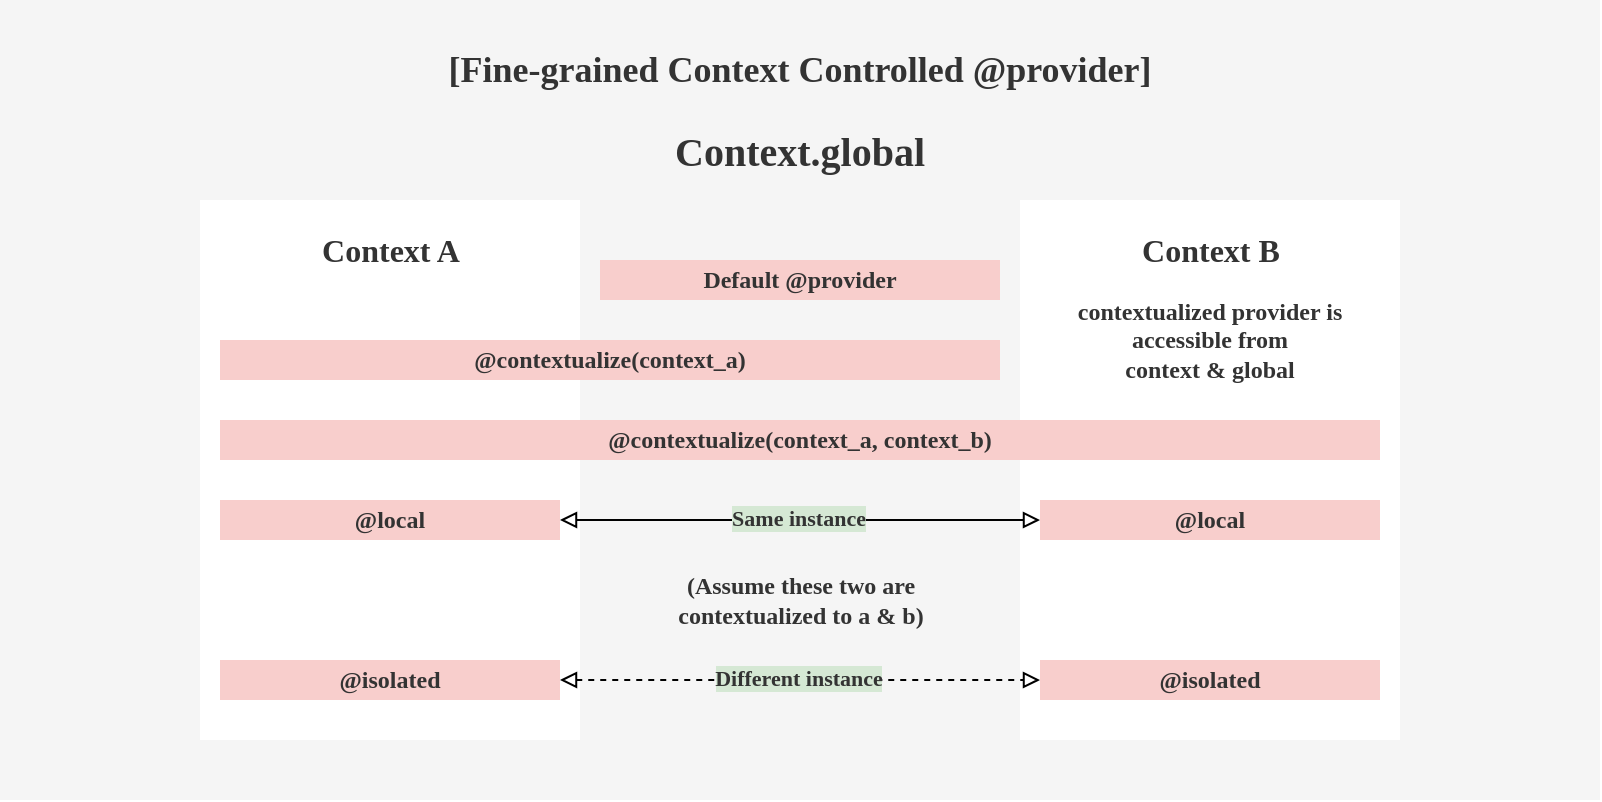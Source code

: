 <mxfile version="24.7.17">
  <diagram id="prtHgNgQTEPvFCAcTncT" name="context-controlled-provider">
    <mxGraphModel dx="1026" dy="658" grid="1" gridSize="10" guides="1" tooltips="1" connect="1" arrows="1" fold="1" page="1" pageScale="1" pageWidth="800" pageHeight="400" math="0" shadow="0">
      <root>
        <mxCell id="0" />
        <mxCell id="1" parent="0" />
        <mxCell id="MOKP7YGG6eqXwv3LZJ8Z-2" value="" style="rounded=0;whiteSpace=wrap;html=1;strokeColor=none;glass=0;shadow=0;fillColor=#F5F5F5;textShadow=1;fontColor=#333333;fontFamily=Geist Mono;fontStyle=1;" parent="1" vertex="1">
          <mxGeometry width="800" height="400" as="geometry" />
        </mxCell>
        <mxCell id="MOKP7YGG6eqXwv3LZJ8Z-4" value="[Fine-grained Context Controlled @provider]" style="text;html=1;align=center;verticalAlign=middle;whiteSpace=wrap;rounded=0;fontFamily=Geist Mono;fontSize=18;fontColor=#333333;fontStyle=1;" parent="1" vertex="1">
          <mxGeometry x="135" y="20" width="530" height="30" as="geometry" />
        </mxCell>
        <mxCell id="MOKP7YGG6eqXwv3LZJ8Z-5" value="&lt;font style=&quot;font-size: 20px;&quot;&gt;Context.global&lt;/font&gt;" style="text;html=1;align=center;verticalAlign=middle;whiteSpace=wrap;rounded=0;fontStyle=1;fontFamily=Geist Mono;fontSize=20;fontColor=#333333;" parent="1" vertex="1">
          <mxGeometry x="370" y="60" width="60" height="30" as="geometry" />
        </mxCell>
        <mxCell id="MOKP7YGG6eqXwv3LZJ8Z-8" value="" style="rounded=0;whiteSpace=wrap;html=1;strokeColor=none;fillColor=#FFFFFF;fontColor=#333333;fontFamily=Geist Mono;fontStyle=1;" parent="1" vertex="1">
          <mxGeometry x="100" y="100" width="190" height="270" as="geometry" />
        </mxCell>
        <mxCell id="MOKP7YGG6eqXwv3LZJ8Z-10" value="" style="rounded=0;whiteSpace=wrap;html=1;strokeColor=none;fillColor=#FFFFFF;fontColor=#333333;fontFamily=Geist Mono;fontStyle=1;" parent="1" vertex="1">
          <mxGeometry x="510" y="100" width="190" height="270" as="geometry" />
        </mxCell>
        <mxCell id="MOKP7YGG6eqXwv3LZJ8Z-15" value="&lt;div&gt;&lt;font style=&quot;font-size: 16px;&quot;&gt;Context A&lt;/font&gt;&lt;/div&gt;" style="text;html=1;align=center;verticalAlign=middle;whiteSpace=wrap;rounded=0;fontStyle=1;fontFamily=Geist Mono;fontSize=18;fontColor=#333333;" parent="1" vertex="1">
          <mxGeometry x="142.5" y="110" width="105" height="30" as="geometry" />
        </mxCell>
        <mxCell id="MOKP7YGG6eqXwv3LZJ8Z-17" value="Default @provider" style="rounded=0;whiteSpace=wrap;html=1;strokeColor=none;fillColor=#f8cecc;fontFamily=Geist Mono;fontColor=#333333;fontStyle=1;" parent="1" vertex="1">
          <mxGeometry x="300" y="130" width="200" height="20" as="geometry" />
        </mxCell>
        <mxCell id="MOKP7YGG6eqXwv3LZJ8Z-18" value="@contextualize(context_a)" style="rounded=0;whiteSpace=wrap;html=1;strokeColor=none;fillColor=#f8cecc;fontFamily=Geist Mono;fontColor=#333333;fontStyle=1;" parent="1" vertex="1">
          <mxGeometry x="110" y="170" width="390" height="20" as="geometry" />
        </mxCell>
        <mxCell id="MOKP7YGG6eqXwv3LZJ8Z-19" value="@contextualize(context_a, context_b)" style="rounded=0;whiteSpace=wrap;html=1;strokeColor=none;fillColor=#f8cecc;fontFamily=Geist Mono;fontColor=#333333;fontStyle=1;" parent="1" vertex="1">
          <mxGeometry x="110" y="210" width="580" height="20" as="geometry" />
        </mxCell>
        <mxCell id="MOKP7YGG6eqXwv3LZJ8Z-20" value="@isolated" style="rounded=0;whiteSpace=wrap;html=1;strokeColor=none;fillColor=#f8cecc;fontFamily=Geist Mono;fontColor=#333333;fontStyle=1;" parent="1" vertex="1">
          <mxGeometry x="520" y="330" width="170" height="20" as="geometry" />
        </mxCell>
        <mxCell id="MOKP7YGG6eqXwv3LZJ8Z-24" value="@isolated" style="rounded=0;whiteSpace=wrap;html=1;strokeColor=none;fillColor=#f8cecc;fontFamily=Geist Mono;fontColor=#333333;fontStyle=1;" parent="1" vertex="1">
          <mxGeometry x="110" y="330" width="170" height="20" as="geometry" />
        </mxCell>
        <mxCell id="MOKP7YGG6eqXwv3LZJ8Z-25" value="@local" style="rounded=0;whiteSpace=wrap;html=1;strokeColor=none;fillColor=#f8cecc;fontFamily=Geist Mono;fontColor=#333333;fontStyle=1;" parent="1" vertex="1">
          <mxGeometry x="110" y="250" width="170" height="20" as="geometry" />
        </mxCell>
        <mxCell id="MOKP7YGG6eqXwv3LZJ8Z-26" value="@local" style="rounded=0;whiteSpace=wrap;html=1;strokeColor=none;fillColor=#f8cecc;fontFamily=Geist Mono;fontColor=#333333;fontStyle=1;" parent="1" vertex="1">
          <mxGeometry x="520" y="250" width="170" height="20" as="geometry" />
        </mxCell>
        <mxCell id="MOKP7YGG6eqXwv3LZJ8Z-27" value="" style="endArrow=block;startArrow=block;html=1;rounded=0;exitX=1;exitY=0.5;exitDx=0;exitDy=0;entryX=0;entryY=0.5;entryDx=0;entryDy=0;startFill=0;endFill=0;fontColor=#333333;fontFamily=Geist Mono;fontStyle=1;" parent="1" source="MOKP7YGG6eqXwv3LZJ8Z-25" target="MOKP7YGG6eqXwv3LZJ8Z-26" edge="1">
          <mxGeometry width="50" height="50" relative="1" as="geometry">
            <mxPoint x="400" y="170" as="sourcePoint" />
            <mxPoint x="450" y="120" as="targetPoint" />
          </mxGeometry>
        </mxCell>
        <mxCell id="MOKP7YGG6eqXwv3LZJ8Z-28" value="Same instance" style="edgeLabel;html=1;align=center;verticalAlign=middle;resizable=0;points=[];labelBackgroundColor=#D5E8D4;fontFamily=Geist Mono;fontColor=#333333;fontStyle=1;rounded=0;" parent="MOKP7YGG6eqXwv3LZJ8Z-27" vertex="1" connectable="0">
          <mxGeometry x="-0.004" y="1" relative="1" as="geometry">
            <mxPoint x="-1" as="offset" />
          </mxGeometry>
        </mxCell>
        <mxCell id="MOKP7YGG6eqXwv3LZJ8Z-30" value="" style="endArrow=block;startArrow=block;html=1;rounded=0;exitX=1;exitY=0.5;exitDx=0;exitDy=0;entryX=0;entryY=0.5;entryDx=0;entryDy=0;dashed=1;startFill=0;endFill=0;fontColor=#333333;fontFamily=Geist Mono;fontStyle=1;" parent="1" source="MOKP7YGG6eqXwv3LZJ8Z-24" target="MOKP7YGG6eqXwv3LZJ8Z-20" edge="1">
          <mxGeometry width="50" height="50" relative="1" as="geometry">
            <mxPoint x="290" y="310" as="sourcePoint" />
            <mxPoint x="530" y="310" as="targetPoint" />
          </mxGeometry>
        </mxCell>
        <mxCell id="MOKP7YGG6eqXwv3LZJ8Z-31" value="Different instance" style="edgeLabel;html=1;align=center;verticalAlign=middle;resizable=0;points=[];labelBackgroundColor=#D5E8D4;fontFamily=Geist Mono;fontColor=#333333;fontStyle=1;rounded=0;" parent="MOKP7YGG6eqXwv3LZJ8Z-30" vertex="1" connectable="0">
          <mxGeometry x="-0.004" y="1" relative="1" as="geometry">
            <mxPoint x="-1" as="offset" />
          </mxGeometry>
        </mxCell>
        <mxCell id="MOKP7YGG6eqXwv3LZJ8Z-32" value="(Assume these two are contextualized to a &amp;amp; b)" style="text;html=1;align=center;verticalAlign=middle;whiteSpace=wrap;rounded=0;fontFamily=Geist Mono;fontColor=#333333;fontStyle=1;" parent="1" vertex="1">
          <mxGeometry x="328" y="280" width="145" height="40" as="geometry" />
        </mxCell>
        <mxCell id="MOKP7YGG6eqXwv3LZJ8Z-33" value="contextualized provider is accessible from&lt;div&gt;context &amp;amp; global&lt;/div&gt;" style="text;html=1;align=center;verticalAlign=middle;whiteSpace=wrap;rounded=0;fontFamily=Geist Mono;fontColor=#333333;fontStyle=1;" parent="1" vertex="1">
          <mxGeometry x="515" y="150" width="180" height="40" as="geometry" />
        </mxCell>
        <mxCell id="MOKP7YGG6eqXwv3LZJ8Z-35" value="&lt;div&gt;&lt;font style=&quot;font-size: 16px;&quot;&gt;Context B&lt;/font&gt;&lt;/div&gt;" style="text;html=1;align=center;verticalAlign=middle;whiteSpace=wrap;rounded=0;fontStyle=1;fontFamily=Geist Mono;fontSize=18;fontColor=#333333;" parent="1" vertex="1">
          <mxGeometry x="557.5" y="110" width="95" height="30" as="geometry" />
        </mxCell>
      </root>
    </mxGraphModel>
  </diagram>
</mxfile>
